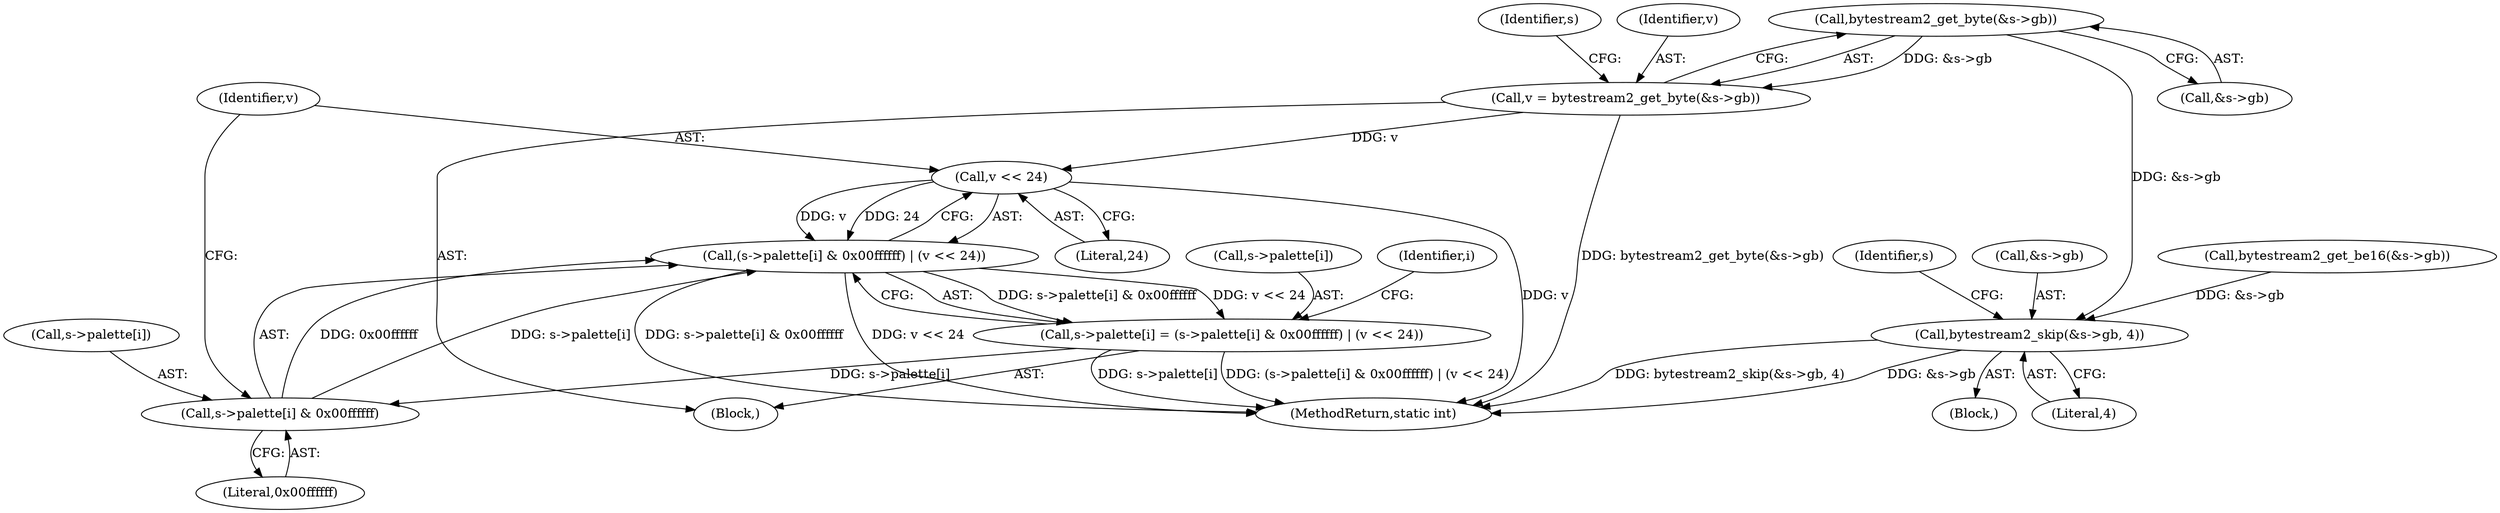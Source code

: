 digraph "0_FFmpeg_e477f09d0b3619f3d29173b2cd593e17e2d1978e_0@pointer" {
"1000141" [label="(Call,bytestream2_get_byte(&s->gb))"];
"1000139" [label="(Call,v = bytestream2_get_byte(&s->gb))"];
"1000160" [label="(Call,v << 24)"];
"1000152" [label="(Call,(s->palette[i] & 0x00ffffff) | (v << 24))"];
"1000146" [label="(Call,s->palette[i] = (s->palette[i] & 0x00ffffff) | (v << 24))"];
"1000153" [label="(Call,s->palette[i] & 0x00ffffff)"];
"1000250" [label="(Call,bytestream2_skip(&s->gb, 4))"];
"1000137" [label="(Identifier,i)"];
"1000250" [label="(Call,bytestream2_skip(&s->gb, 4))"];
"1000214" [label="(Call,bytestream2_get_be16(&s->gb))"];
"1000141" [label="(Call,bytestream2_get_byte(&s->gb))"];
"1000149" [label="(Identifier,s)"];
"1000258" [label="(Identifier,s)"];
"1000160" [label="(Call,v << 24)"];
"1000162" [label="(Literal,24)"];
"1000146" [label="(Call,s->palette[i] = (s->palette[i] & 0x00ffffff) | (v << 24))"];
"1000153" [label="(Call,s->palette[i] & 0x00ffffff)"];
"1000147" [label="(Call,s->palette[i])"];
"1000152" [label="(Call,(s->palette[i] & 0x00ffffff) | (v << 24))"];
"1000139" [label="(Call,v = bytestream2_get_byte(&s->gb))"];
"1000159" [label="(Literal,0x00ffffff)"];
"1000161" [label="(Identifier,v)"];
"1000255" [label="(Literal,4)"];
"1000106" [label="(Block,)"];
"1000263" [label="(MethodReturn,static int)"];
"1000138" [label="(Block,)"];
"1000140" [label="(Identifier,v)"];
"1000154" [label="(Call,s->palette[i])"];
"1000142" [label="(Call,&s->gb)"];
"1000251" [label="(Call,&s->gb)"];
"1000141" -> "1000139"  [label="AST: "];
"1000141" -> "1000142"  [label="CFG: "];
"1000142" -> "1000141"  [label="AST: "];
"1000139" -> "1000141"  [label="CFG: "];
"1000141" -> "1000139"  [label="DDG: &s->gb"];
"1000141" -> "1000250"  [label="DDG: &s->gb"];
"1000139" -> "1000138"  [label="AST: "];
"1000140" -> "1000139"  [label="AST: "];
"1000149" -> "1000139"  [label="CFG: "];
"1000139" -> "1000263"  [label="DDG: bytestream2_get_byte(&s->gb)"];
"1000139" -> "1000160"  [label="DDG: v"];
"1000160" -> "1000152"  [label="AST: "];
"1000160" -> "1000162"  [label="CFG: "];
"1000161" -> "1000160"  [label="AST: "];
"1000162" -> "1000160"  [label="AST: "];
"1000152" -> "1000160"  [label="CFG: "];
"1000160" -> "1000263"  [label="DDG: v"];
"1000160" -> "1000152"  [label="DDG: v"];
"1000160" -> "1000152"  [label="DDG: 24"];
"1000152" -> "1000146"  [label="AST: "];
"1000153" -> "1000152"  [label="AST: "];
"1000146" -> "1000152"  [label="CFG: "];
"1000152" -> "1000263"  [label="DDG: s->palette[i] & 0x00ffffff"];
"1000152" -> "1000263"  [label="DDG: v << 24"];
"1000152" -> "1000146"  [label="DDG: s->palette[i] & 0x00ffffff"];
"1000152" -> "1000146"  [label="DDG: v << 24"];
"1000153" -> "1000152"  [label="DDG: s->palette[i]"];
"1000153" -> "1000152"  [label="DDG: 0x00ffffff"];
"1000146" -> "1000138"  [label="AST: "];
"1000147" -> "1000146"  [label="AST: "];
"1000137" -> "1000146"  [label="CFG: "];
"1000146" -> "1000263"  [label="DDG: (s->palette[i] & 0x00ffffff) | (v << 24)"];
"1000146" -> "1000263"  [label="DDG: s->palette[i]"];
"1000146" -> "1000153"  [label="DDG: s->palette[i]"];
"1000153" -> "1000159"  [label="CFG: "];
"1000154" -> "1000153"  [label="AST: "];
"1000159" -> "1000153"  [label="AST: "];
"1000161" -> "1000153"  [label="CFG: "];
"1000250" -> "1000106"  [label="AST: "];
"1000250" -> "1000255"  [label="CFG: "];
"1000251" -> "1000250"  [label="AST: "];
"1000255" -> "1000250"  [label="AST: "];
"1000258" -> "1000250"  [label="CFG: "];
"1000250" -> "1000263"  [label="DDG: bytestream2_skip(&s->gb, 4)"];
"1000250" -> "1000263"  [label="DDG: &s->gb"];
"1000214" -> "1000250"  [label="DDG: &s->gb"];
}
